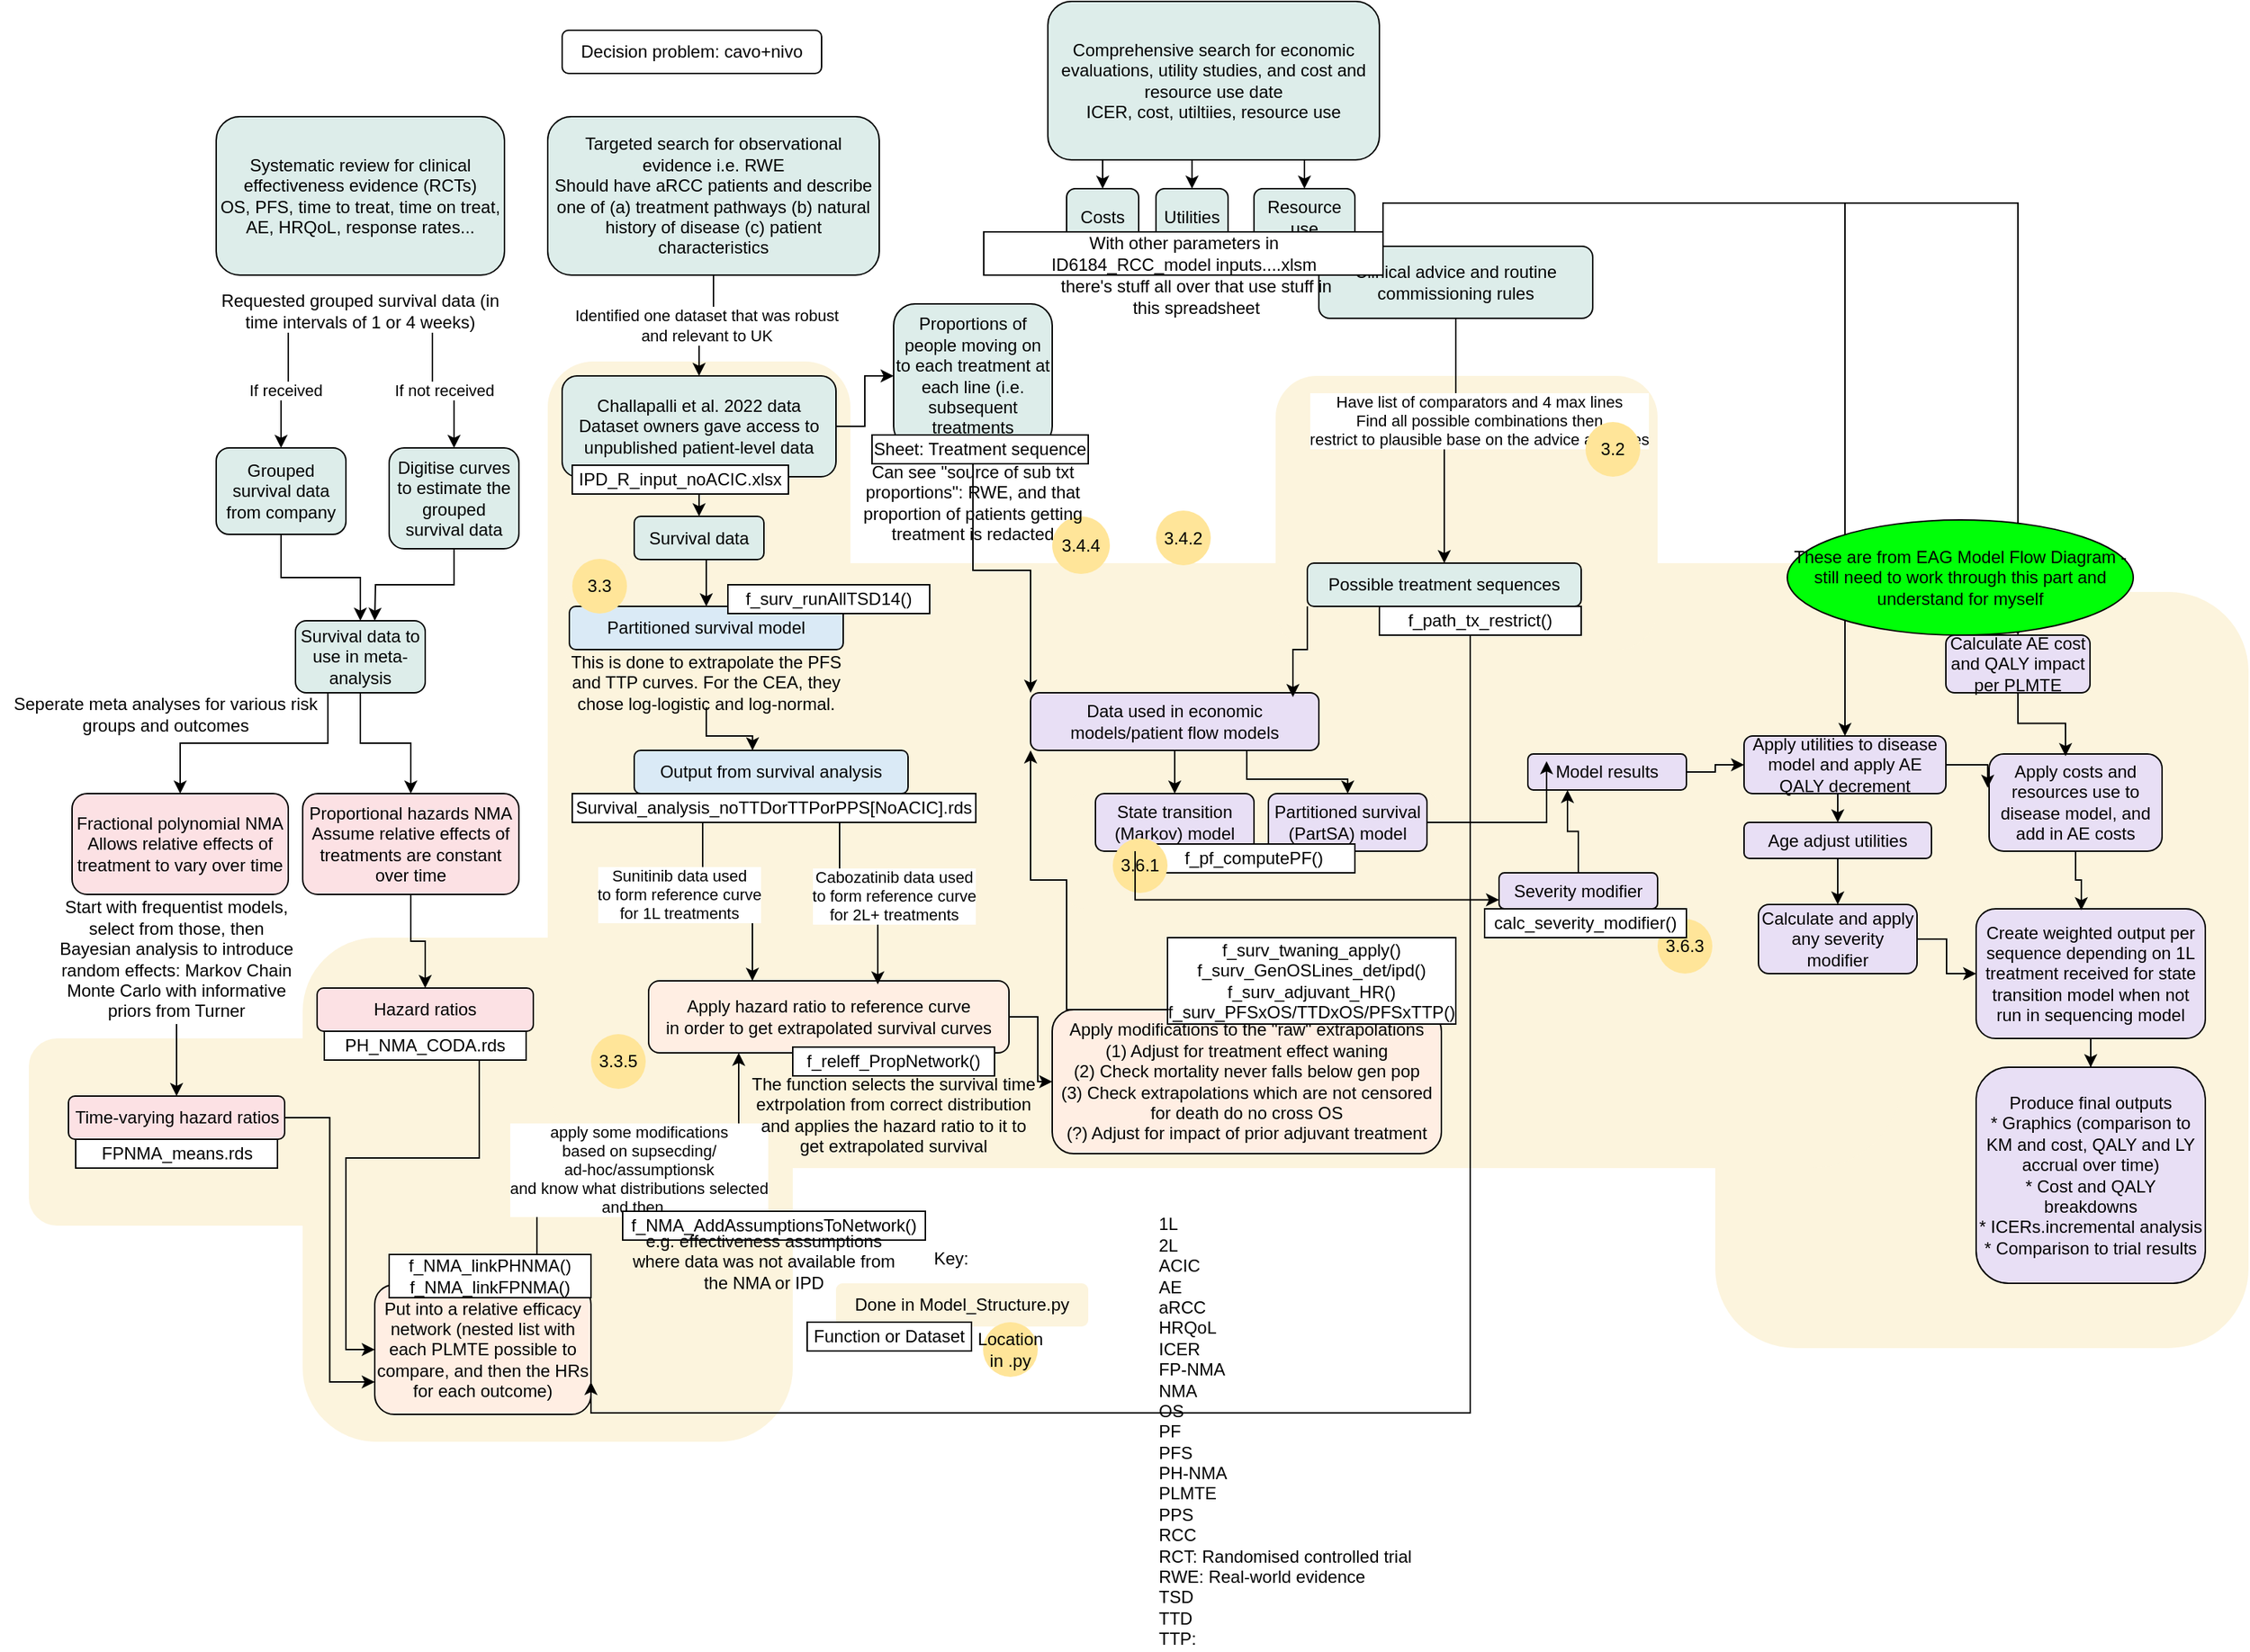 <mxfile version="24.7.7">
  <diagram name="Page-1" id="HzqS-PSNYFXenWGdZxRo">
    <mxGraphModel dx="2374" dy="1180" grid="1" gridSize="10" guides="1" tooltips="1" connect="1" arrows="1" fold="1" page="1" pageScale="1" pageWidth="827" pageHeight="1169" math="0" shadow="0">
      <root>
        <mxCell id="0" />
        <mxCell id="1" parent="0" />
        <mxCell id="bbRy5mI7ZdMnSK4dY455-159" value="" style="rounded=1;whiteSpace=wrap;html=1;fillColor=#FCF4DD;strokeColor=none;" vertex="1" parent="1">
          <mxGeometry x="1060" y="410" width="370" height="525" as="geometry" />
        </mxCell>
        <mxCell id="bbRy5mI7ZdMnSK4dY455-88" value="" style="rounded=1;whiteSpace=wrap;html=1;fillColor=#FCF4DD;strokeColor=none;" vertex="1" parent="1">
          <mxGeometry x="-110" y="720" width="220" height="130" as="geometry" />
        </mxCell>
        <mxCell id="bbRy5mI7ZdMnSK4dY455-87" value="" style="rounded=1;whiteSpace=wrap;html=1;fillColor=#FCF4DD;strokeColor=none;" vertex="1" parent="1">
          <mxGeometry x="80" y="650" width="340" height="350" as="geometry" />
        </mxCell>
        <mxCell id="bbRy5mI7ZdMnSK4dY455-71" value="" style="rounded=1;whiteSpace=wrap;html=1;fillColor=#FCF4DD;strokeColor=none;" vertex="1" parent="1">
          <mxGeometry x="250" y="250" width="210" height="310" as="geometry" />
        </mxCell>
        <mxCell id="bbRy5mI7ZdMnSK4dY455-70" value="" style="rounded=1;whiteSpace=wrap;html=1;fillColor=#FCF4DD;strokeColor=none;" vertex="1" parent="1">
          <mxGeometry x="250" y="390" width="940" height="420" as="geometry" />
        </mxCell>
        <mxCell id="bbRy5mI7ZdMnSK4dY455-69" value="" style="rounded=1;whiteSpace=wrap;html=1;fillColor=#FCF4DD;strokeColor=none;" vertex="1" parent="1">
          <mxGeometry x="755" y="260" width="265" height="190" as="geometry" />
        </mxCell>
        <mxCell id="bbRy5mI7ZdMnSK4dY455-67" value="" style="rounded=1;whiteSpace=wrap;html=1;fillColor=#FCF4DD;strokeColor=none;" vertex="1" parent="1">
          <mxGeometry x="610" y="550" width="260" height="80" as="geometry" />
        </mxCell>
        <mxCell id="bbRy5mI7ZdMnSK4dY455-1" value="Systematic review for clinical effectiveness evidence (RCTs)&lt;div&gt;OS, PFS, time to treat, time on treat, AE, HRQoL, response rates...&lt;/div&gt;" style="rounded=1;whiteSpace=wrap;html=1;fillColor=#DDEDEA;" vertex="1" parent="1">
          <mxGeometry x="20" y="80" width="200" height="110" as="geometry" />
        </mxCell>
        <mxCell id="bbRy5mI7ZdMnSK4dY455-6" value="Identified one dataset that was robust&lt;div&gt;and relevant to UK&lt;/div&gt;" style="edgeStyle=orthogonalEdgeStyle;rounded=0;orthogonalLoop=1;jettySize=auto;html=1;exitX=0.5;exitY=1;exitDx=0;exitDy=0;entryX=0.5;entryY=0;entryDx=0;entryDy=0;" edge="1" parent="1" source="bbRy5mI7ZdMnSK4dY455-2" target="bbRy5mI7ZdMnSK4dY455-5">
          <mxGeometry relative="1" as="geometry" />
        </mxCell>
        <mxCell id="bbRy5mI7ZdMnSK4dY455-2" value="Targeted search for observational evidence i.e. RWE&lt;div&gt;Should have aRCC patients and describe one of (a) treatment pathways (b) natural history of disease (c) patient characteristics&lt;/div&gt;" style="rounded=1;whiteSpace=wrap;html=1;fillColor=#DDEDEA;" vertex="1" parent="1">
          <mxGeometry x="250" y="80" width="230" height="110" as="geometry" />
        </mxCell>
        <mxCell id="bbRy5mI7ZdMnSK4dY455-4" value="&lt;div&gt;1L&lt;/div&gt;&lt;div&gt;2L&lt;/div&gt;&lt;div&gt;ACIC&lt;/div&gt;&lt;div&gt;AE&lt;/div&gt;&lt;div&gt;aRCC&lt;br&gt;&lt;/div&gt;&lt;div&gt;HRQoL&lt;/div&gt;&lt;div&gt;ICER&lt;/div&gt;&lt;div&gt;FP-NMA&lt;/div&gt;&lt;div&gt;NMA&lt;/div&gt;&lt;div&gt;OS&lt;/div&gt;&lt;div&gt;PF&lt;/div&gt;&lt;div&gt;PFS&lt;/div&gt;&lt;div&gt;PH-NMA&lt;/div&gt;&lt;div&gt;PLMTE&lt;/div&gt;&lt;div&gt;PPS&lt;/div&gt;&lt;div&gt;RCC&lt;/div&gt;&lt;div&gt;&lt;span style=&quot;background-color: initial;&quot;&gt;RCT: Randomised controlled trial&lt;/span&gt;&lt;/div&gt;&lt;div&gt;&lt;span style=&quot;background-color: initial;&quot;&gt;RWE: Real-world evidence&lt;/span&gt;&lt;br&gt;&lt;/div&gt;&lt;div&gt;&lt;span style=&quot;background-color: initial;&quot;&gt;TSD&lt;/span&gt;&lt;/div&gt;&lt;div&gt;&lt;span style=&quot;background-color: initial;&quot;&gt;TTD&lt;/span&gt;&lt;/div&gt;&lt;div&gt;&lt;span style=&quot;background-color: initial;&quot;&gt;TTP:&lt;/span&gt;&lt;/div&gt;" style="text;html=1;align=left;verticalAlign=middle;whiteSpace=wrap;rounded=0;" vertex="1" parent="1">
          <mxGeometry x="672" y="840" width="270" height="305" as="geometry" />
        </mxCell>
        <mxCell id="bbRy5mI7ZdMnSK4dY455-51" style="edgeStyle=orthogonalEdgeStyle;rounded=0;orthogonalLoop=1;jettySize=auto;html=1;exitX=1;exitY=0.5;exitDx=0;exitDy=0;" edge="1" parent="1" source="bbRy5mI7ZdMnSK4dY455-5" target="bbRy5mI7ZdMnSK4dY455-50">
          <mxGeometry relative="1" as="geometry" />
        </mxCell>
        <mxCell id="bbRy5mI7ZdMnSK4dY455-74" style="edgeStyle=orthogonalEdgeStyle;rounded=0;orthogonalLoop=1;jettySize=auto;html=1;exitX=0.5;exitY=1;exitDx=0;exitDy=0;entryX=0.5;entryY=0;entryDx=0;entryDy=0;" edge="1" parent="1" source="bbRy5mI7ZdMnSK4dY455-5" target="bbRy5mI7ZdMnSK4dY455-73">
          <mxGeometry relative="1" as="geometry" />
        </mxCell>
        <mxCell id="bbRy5mI7ZdMnSK4dY455-5" value="Challapalli et al. 2022 data&lt;div&gt;Dataset owners gave access to unpublished patient-level data&lt;/div&gt;" style="rounded=1;whiteSpace=wrap;html=1;fillColor=#DDEDEA;" vertex="1" parent="1">
          <mxGeometry x="260" y="260" width="190" height="70" as="geometry" />
        </mxCell>
        <mxCell id="bbRy5mI7ZdMnSK4dY455-13" style="edgeStyle=orthogonalEdgeStyle;rounded=0;orthogonalLoop=1;jettySize=auto;html=1;exitX=0.25;exitY=1;exitDx=0;exitDy=0;entryX=0.5;entryY=0;entryDx=0;entryDy=0;" edge="1" parent="1" source="bbRy5mI7ZdMnSK4dY455-9" target="bbRy5mI7ZdMnSK4dY455-10">
          <mxGeometry relative="1" as="geometry" />
        </mxCell>
        <mxCell id="bbRy5mI7ZdMnSK4dY455-14" style="edgeStyle=orthogonalEdgeStyle;rounded=0;orthogonalLoop=1;jettySize=auto;html=1;exitX=0.5;exitY=1;exitDx=0;exitDy=0;entryX=0.5;entryY=0;entryDx=0;entryDy=0;" edge="1" parent="1" source="bbRy5mI7ZdMnSK4dY455-9" target="bbRy5mI7ZdMnSK4dY455-11">
          <mxGeometry relative="1" as="geometry" />
        </mxCell>
        <mxCell id="bbRy5mI7ZdMnSK4dY455-15" style="edgeStyle=orthogonalEdgeStyle;rounded=0;orthogonalLoop=1;jettySize=auto;html=1;exitX=0.75;exitY=1;exitDx=0;exitDy=0;entryX=0.5;entryY=0;entryDx=0;entryDy=0;" edge="1" parent="1" source="bbRy5mI7ZdMnSK4dY455-9" target="bbRy5mI7ZdMnSK4dY455-12">
          <mxGeometry relative="1" as="geometry" />
        </mxCell>
        <mxCell id="bbRy5mI7ZdMnSK4dY455-9" value="Comprehensive search for economic evaluations, utility studies, and cost and resource use date&lt;div&gt;ICER, cost, utiltiies, resource use&lt;/div&gt;" style="rounded=1;whiteSpace=wrap;html=1;fillColor=#DDEDEA;" vertex="1" parent="1">
          <mxGeometry x="597" width="230" height="110" as="geometry" />
        </mxCell>
        <mxCell id="bbRy5mI7ZdMnSK4dY455-10" value="Costs" style="rounded=1;whiteSpace=wrap;html=1;fillColor=#DDEDEA;" vertex="1" parent="1">
          <mxGeometry x="610" y="130" width="50" height="40" as="geometry" />
        </mxCell>
        <mxCell id="bbRy5mI7ZdMnSK4dY455-11" value="Utilities" style="rounded=1;whiteSpace=wrap;html=1;fillColor=#DDEDEA;" vertex="1" parent="1">
          <mxGeometry x="672" y="130" width="50" height="40" as="geometry" />
        </mxCell>
        <mxCell id="bbRy5mI7ZdMnSK4dY455-12" value="Resource use" style="rounded=1;whiteSpace=wrap;html=1;fillColor=#DDEDEA;" vertex="1" parent="1">
          <mxGeometry x="740" y="130" width="70" height="40" as="geometry" />
        </mxCell>
        <mxCell id="bbRy5mI7ZdMnSK4dY455-27" style="edgeStyle=orthogonalEdgeStyle;rounded=0;orthogonalLoop=1;jettySize=auto;html=1;exitX=0.5;exitY=1;exitDx=0;exitDy=0;" edge="1" parent="1" source="bbRy5mI7ZdMnSK4dY455-20" target="bbRy5mI7ZdMnSK4dY455-26">
          <mxGeometry relative="1" as="geometry" />
        </mxCell>
        <mxCell id="bbRy5mI7ZdMnSK4dY455-20" value="Grouped survival data from company" style="rounded=1;whiteSpace=wrap;html=1;fillColor=#DDEDEA;" vertex="1" parent="1">
          <mxGeometry x="20" y="310" width="90" height="60" as="geometry" />
        </mxCell>
        <mxCell id="bbRy5mI7ZdMnSK4dY455-23" value="If received" style="edgeStyle=orthogonalEdgeStyle;rounded=0;orthogonalLoop=1;jettySize=auto;html=1;exitX=0.25;exitY=1;exitDx=0;exitDy=0;entryX=0.5;entryY=0;entryDx=0;entryDy=0;" edge="1" parent="1" source="bbRy5mI7ZdMnSK4dY455-22" target="bbRy5mI7ZdMnSK4dY455-20">
          <mxGeometry relative="1" as="geometry" />
        </mxCell>
        <mxCell id="bbRy5mI7ZdMnSK4dY455-25" value="If not received" style="edgeStyle=orthogonalEdgeStyle;rounded=0;orthogonalLoop=1;jettySize=auto;html=1;exitX=0.75;exitY=1;exitDx=0;exitDy=0;entryX=0.5;entryY=0;entryDx=0;entryDy=0;" edge="1" parent="1" source="bbRy5mI7ZdMnSK4dY455-22" target="bbRy5mI7ZdMnSK4dY455-24">
          <mxGeometry relative="1" as="geometry" />
        </mxCell>
        <mxCell id="bbRy5mI7ZdMnSK4dY455-22" value="Requested grouped survival data (in time intervals of 1 or 4 weeks)" style="text;html=1;align=center;verticalAlign=middle;whiteSpace=wrap;rounded=0;" vertex="1" parent="1">
          <mxGeometry x="20" y="200" width="200" height="30" as="geometry" />
        </mxCell>
        <mxCell id="bbRy5mI7ZdMnSK4dY455-28" style="edgeStyle=orthogonalEdgeStyle;rounded=0;orthogonalLoop=1;jettySize=auto;html=1;exitX=0.5;exitY=1;exitDx=0;exitDy=0;" edge="1" parent="1" source="bbRy5mI7ZdMnSK4dY455-24">
          <mxGeometry relative="1" as="geometry">
            <mxPoint x="130" y="430" as="targetPoint" />
          </mxGeometry>
        </mxCell>
        <mxCell id="bbRy5mI7ZdMnSK4dY455-24" value="Digitise curves to estimate the grouped survival data" style="rounded=1;whiteSpace=wrap;html=1;fillColor=#DDEDEA;" vertex="1" parent="1">
          <mxGeometry x="140" y="310" width="90" height="70" as="geometry" />
        </mxCell>
        <mxCell id="bbRy5mI7ZdMnSK4dY455-31" style="edgeStyle=orthogonalEdgeStyle;rounded=0;orthogonalLoop=1;jettySize=auto;html=1;exitX=0.25;exitY=1;exitDx=0;exitDy=0;entryX=0.5;entryY=0;entryDx=0;entryDy=0;" edge="1" parent="1" source="bbRy5mI7ZdMnSK4dY455-26" target="bbRy5mI7ZdMnSK4dY455-29">
          <mxGeometry relative="1" as="geometry" />
        </mxCell>
        <mxCell id="bbRy5mI7ZdMnSK4dY455-32" style="edgeStyle=orthogonalEdgeStyle;rounded=0;orthogonalLoop=1;jettySize=auto;html=1;exitX=0.5;exitY=1;exitDx=0;exitDy=0;entryX=0.5;entryY=0;entryDx=0;entryDy=0;" edge="1" parent="1" source="bbRy5mI7ZdMnSK4dY455-26" target="bbRy5mI7ZdMnSK4dY455-30">
          <mxGeometry relative="1" as="geometry" />
        </mxCell>
        <mxCell id="bbRy5mI7ZdMnSK4dY455-26" value="Survival data to use in meta-analysis" style="rounded=1;whiteSpace=wrap;html=1;fillColor=#DDEDEA;" vertex="1" parent="1">
          <mxGeometry x="75" y="430" width="90" height="50" as="geometry" />
        </mxCell>
        <mxCell id="bbRy5mI7ZdMnSK4dY455-29" value="Fractional polynomial NMA&lt;div&gt;Allows relative effects of treatment to vary over time&lt;/div&gt;" style="rounded=1;whiteSpace=wrap;html=1;fillColor=#FCE1E4;" vertex="1" parent="1">
          <mxGeometry x="-80" y="550" width="150" height="70" as="geometry" />
        </mxCell>
        <mxCell id="bbRy5mI7ZdMnSK4dY455-38" style="edgeStyle=orthogonalEdgeStyle;rounded=0;orthogonalLoop=1;jettySize=auto;html=1;exitX=0.5;exitY=1;exitDx=0;exitDy=0;" edge="1" parent="1" source="bbRy5mI7ZdMnSK4dY455-30" target="bbRy5mI7ZdMnSK4dY455-37">
          <mxGeometry relative="1" as="geometry" />
        </mxCell>
        <mxCell id="bbRy5mI7ZdMnSK4dY455-30" value="Proportional hazards NMA&lt;div&gt;Assume relative effects of treatments are constant over time&lt;/div&gt;" style="rounded=1;whiteSpace=wrap;html=1;fillColor=#FCE1E4;" vertex="1" parent="1">
          <mxGeometry x="80" y="550" width="150" height="70" as="geometry" />
        </mxCell>
        <mxCell id="bbRy5mI7ZdMnSK4dY455-33" value="Seperate meta analyses for various risk groups and outcomes" style="text;html=1;align=center;verticalAlign=middle;whiteSpace=wrap;rounded=0;" vertex="1" parent="1">
          <mxGeometry x="-130" y="480" width="230" height="30" as="geometry" />
        </mxCell>
        <mxCell id="bbRy5mI7ZdMnSK4dY455-36" style="edgeStyle=orthogonalEdgeStyle;rounded=0;orthogonalLoop=1;jettySize=auto;html=1;exitX=0.5;exitY=1;exitDx=0;exitDy=0;entryX=0.5;entryY=0;entryDx=0;entryDy=0;" edge="1" parent="1" source="bbRy5mI7ZdMnSK4dY455-34" target="bbRy5mI7ZdMnSK4dY455-35">
          <mxGeometry relative="1" as="geometry" />
        </mxCell>
        <mxCell id="bbRy5mI7ZdMnSK4dY455-34" value="Start with frequentist models, select from those, then Bayesian analysis to introduce random effects: Markov Chain Monte Carlo with informative priors from Turner" style="text;html=1;align=center;verticalAlign=middle;whiteSpace=wrap;rounded=0;" vertex="1" parent="1">
          <mxGeometry x="-90" y="620" width="165" height="90" as="geometry" />
        </mxCell>
        <mxCell id="bbRy5mI7ZdMnSK4dY455-45" style="edgeStyle=orthogonalEdgeStyle;rounded=0;orthogonalLoop=1;jettySize=auto;html=1;exitX=0.75;exitY=1;exitDx=0;exitDy=0;entryX=0;entryY=0.5;entryDx=0;entryDy=0;" edge="1" parent="1" source="bbRy5mI7ZdMnSK4dY455-37" target="bbRy5mI7ZdMnSK4dY455-39">
          <mxGeometry relative="1" as="geometry" />
        </mxCell>
        <mxCell id="bbRy5mI7ZdMnSK4dY455-37" value="Hazard ratios" style="rounded=1;whiteSpace=wrap;html=1;fillColor=#FCE1E4;" vertex="1" parent="1">
          <mxGeometry x="90" y="685" width="150" height="30" as="geometry" />
        </mxCell>
        <mxCell id="bbRy5mI7ZdMnSK4dY455-47" value="apply some modifications&lt;div&gt;based on supsecding/&lt;/div&gt;&lt;div&gt;ad-hoc/assumptionsk&lt;/div&gt;&lt;div&gt;and know what distributions selected&lt;/div&gt;&lt;div&gt;and then...&lt;/div&gt;" style="edgeStyle=orthogonalEdgeStyle;rounded=0;orthogonalLoop=1;jettySize=auto;html=1;exitX=0.75;exitY=0;exitDx=0;exitDy=0;entryX=0.25;entryY=1;entryDx=0;entryDy=0;" edge="1" parent="1" source="bbRy5mI7ZdMnSK4dY455-39" target="bbRy5mI7ZdMnSK4dY455-43">
          <mxGeometry relative="1" as="geometry" />
        </mxCell>
        <mxCell id="bbRy5mI7ZdMnSK4dY455-39" value="Put into a relative efficacy network (nested list with each PLMTE possible to compare, and then the HRs for each outcome)" style="rounded=1;whiteSpace=wrap;html=1;fillColor=#FFEEE3;" vertex="1" parent="1">
          <mxGeometry x="130" y="891" width="150" height="90" as="geometry" />
        </mxCell>
        <mxCell id="bbRy5mI7ZdMnSK4dY455-115" style="edgeStyle=orthogonalEdgeStyle;rounded=0;orthogonalLoop=1;jettySize=auto;html=1;exitX=1;exitY=0.5;exitDx=0;exitDy=0;entryX=0;entryY=0.5;entryDx=0;entryDy=0;" edge="1" parent="1" source="bbRy5mI7ZdMnSK4dY455-43" target="bbRy5mI7ZdMnSK4dY455-114">
          <mxGeometry relative="1" as="geometry" />
        </mxCell>
        <mxCell id="bbRy5mI7ZdMnSK4dY455-43" value="Apply hazard ratio to reference curve&lt;div&gt;in order to get extrapolated survival curves&lt;/div&gt;" style="rounded=1;whiteSpace=wrap;html=1;fillColor=#FFEEE3;" vertex="1" parent="1">
          <mxGeometry x="320" y="680" width="250" height="50" as="geometry" />
        </mxCell>
        <mxCell id="bbRy5mI7ZdMnSK4dY455-46" style="edgeStyle=orthogonalEdgeStyle;rounded=0;orthogonalLoop=1;jettySize=auto;html=1;exitX=1;exitY=0.5;exitDx=0;exitDy=0;entryX=0;entryY=0.75;entryDx=0;entryDy=0;" edge="1" parent="1" source="bbRy5mI7ZdMnSK4dY455-35" target="bbRy5mI7ZdMnSK4dY455-39">
          <mxGeometry relative="1" as="geometry" />
        </mxCell>
        <mxCell id="bbRy5mI7ZdMnSK4dY455-35" value="Time-varying hazard ratios" style="rounded=1;whiteSpace=wrap;html=1;fillColor=#FCE1E4;" vertex="1" parent="1">
          <mxGeometry x="-82.5" y="760" width="150" height="30" as="geometry" />
        </mxCell>
        <mxCell id="bbRy5mI7ZdMnSK4dY455-57" style="edgeStyle=orthogonalEdgeStyle;rounded=0;orthogonalLoop=1;jettySize=auto;html=1;exitX=0.5;exitY=1;exitDx=0;exitDy=0;entryX=0;entryY=0;entryDx=0;entryDy=0;" edge="1" parent="1" source="bbRy5mI7ZdMnSK4dY455-50" target="bbRy5mI7ZdMnSK4dY455-55">
          <mxGeometry relative="1" as="geometry" />
        </mxCell>
        <mxCell id="bbRy5mI7ZdMnSK4dY455-50" value="Proportions of people moving on to each treatment at each line (i.e. subsequent treatments" style="rounded=1;whiteSpace=wrap;html=1;fillColor=#DDEDEA;" vertex="1" parent="1">
          <mxGeometry x="490" y="210" width="110" height="100" as="geometry" />
        </mxCell>
        <mxCell id="bbRy5mI7ZdMnSK4dY455-54" style="edgeStyle=orthogonalEdgeStyle;rounded=0;orthogonalLoop=1;jettySize=auto;html=1;exitX=0.5;exitY=1;exitDx=0;exitDy=0;entryX=0.5;entryY=0;entryDx=0;entryDy=0;" edge="1" parent="1" source="bbRy5mI7ZdMnSK4dY455-52" target="bbRy5mI7ZdMnSK4dY455-53">
          <mxGeometry relative="1" as="geometry" />
        </mxCell>
        <mxCell id="bbRy5mI7ZdMnSK4dY455-101" value="Have list of comparators and 4 max lines&lt;div&gt;Find all possible combinations then&lt;/div&gt;&lt;div&gt;restrict to plausible base on the advice and rules&lt;/div&gt;" style="edgeLabel;html=1;align=center;verticalAlign=middle;resizable=0;points=[];" vertex="1" connectable="0" parent="bbRy5mI7ZdMnSK4dY455-54">
          <mxGeometry x="-0.287" y="1" relative="1" as="geometry">
            <mxPoint x="15" y="7" as="offset" />
          </mxGeometry>
        </mxCell>
        <mxCell id="bbRy5mI7ZdMnSK4dY455-52" value="Clinical advice and routine commissioning rules" style="rounded=1;whiteSpace=wrap;html=1;fillColor=#DDEDEA;" vertex="1" parent="1">
          <mxGeometry x="785" y="170" width="190" height="50" as="geometry" />
        </mxCell>
        <mxCell id="bbRy5mI7ZdMnSK4dY455-108" style="edgeStyle=orthogonalEdgeStyle;rounded=0;orthogonalLoop=1;jettySize=auto;html=1;exitX=0.25;exitY=1;exitDx=0;exitDy=0;entryX=1;entryY=0.75;entryDx=0;entryDy=0;" edge="1" parent="1" source="bbRy5mI7ZdMnSK4dY455-53" target="bbRy5mI7ZdMnSK4dY455-39">
          <mxGeometry relative="1" as="geometry">
            <Array as="points">
              <mxPoint x="890" y="420" />
              <mxPoint x="890" y="980" />
              <mxPoint x="280" y="980" />
            </Array>
          </mxGeometry>
        </mxCell>
        <mxCell id="bbRy5mI7ZdMnSK4dY455-53" value="Possible treatment sequences" style="rounded=1;whiteSpace=wrap;html=1;fillColor=#DDEDEA;" vertex="1" parent="1">
          <mxGeometry x="777" y="390" width="190" height="30" as="geometry" />
        </mxCell>
        <mxCell id="bbRy5mI7ZdMnSK4dY455-64" style="edgeStyle=orthogonalEdgeStyle;rounded=0;orthogonalLoop=1;jettySize=auto;html=1;exitX=0.5;exitY=1;exitDx=0;exitDy=0;entryX=0.5;entryY=0;entryDx=0;entryDy=0;" edge="1" parent="1" source="bbRy5mI7ZdMnSK4dY455-55" target="bbRy5mI7ZdMnSK4dY455-63">
          <mxGeometry relative="1" as="geometry" />
        </mxCell>
        <mxCell id="bbRy5mI7ZdMnSK4dY455-66" style="edgeStyle=orthogonalEdgeStyle;rounded=0;orthogonalLoop=1;jettySize=auto;html=1;exitX=0.75;exitY=1;exitDx=0;exitDy=0;entryX=0.5;entryY=0;entryDx=0;entryDy=0;" edge="1" parent="1" source="bbRy5mI7ZdMnSK4dY455-55" target="bbRy5mI7ZdMnSK4dY455-65">
          <mxGeometry relative="1" as="geometry" />
        </mxCell>
        <mxCell id="bbRy5mI7ZdMnSK4dY455-55" value="Data used in economic models/patient flow models" style="rounded=1;whiteSpace=wrap;html=1;fillColor=#E8DFF5;" vertex="1" parent="1">
          <mxGeometry x="585" y="480" width="200" height="40" as="geometry" />
        </mxCell>
        <mxCell id="bbRy5mI7ZdMnSK4dY455-63" value="State transition (Markov) model" style="rounded=1;whiteSpace=wrap;html=1;fillColor=#E8DFF5;" vertex="1" parent="1">
          <mxGeometry x="630" y="550" width="110" height="40" as="geometry" />
        </mxCell>
        <mxCell id="bbRy5mI7ZdMnSK4dY455-65" value="Partitioned survival (PartSA) model" style="rounded=1;whiteSpace=wrap;html=1;fillColor=#E8DFF5;" vertex="1" parent="1">
          <mxGeometry x="750" y="550" width="110" height="40" as="geometry" />
        </mxCell>
        <mxCell id="bbRy5mI7ZdMnSK4dY455-68" value="Done in Model_Structure.py" style="rounded=1;whiteSpace=wrap;html=1;fillColor=#FCF4DD;strokeColor=none;" vertex="1" parent="1">
          <mxGeometry x="450" y="890" width="175" height="30" as="geometry" />
        </mxCell>
        <mxCell id="bbRy5mI7ZdMnSK4dY455-77" style="edgeStyle=orthogonalEdgeStyle;rounded=0;orthogonalLoop=1;jettySize=auto;html=1;exitX=0.5;exitY=1;exitDx=0;exitDy=0;entryX=0.5;entryY=0;entryDx=0;entryDy=0;" edge="1" parent="1" source="bbRy5mI7ZdMnSK4dY455-73" target="bbRy5mI7ZdMnSK4dY455-76">
          <mxGeometry relative="1" as="geometry" />
        </mxCell>
        <mxCell id="bbRy5mI7ZdMnSK4dY455-73" value="Survival data" style="rounded=1;whiteSpace=wrap;html=1;fillColor=#DDEDEA;" vertex="1" parent="1">
          <mxGeometry x="310" y="357.5" width="90" height="30" as="geometry" />
        </mxCell>
        <mxCell id="bbRy5mI7ZdMnSK4dY455-75" value="This is done to extrapolate the PFS and TTP curves. For the CEA, they chose log-logistic and log-normal." style="text;html=1;align=center;verticalAlign=middle;whiteSpace=wrap;rounded=0;" vertex="1" parent="1">
          <mxGeometry x="260" y="455" width="200" height="35" as="geometry" />
        </mxCell>
        <mxCell id="bbRy5mI7ZdMnSK4dY455-76" value="Partitioned survival model" style="rounded=1;whiteSpace=wrap;html=1;fillColor=#DAEAF6;" vertex="1" parent="1">
          <mxGeometry x="265" y="420" width="190" height="30" as="geometry" />
        </mxCell>
        <mxCell id="bbRy5mI7ZdMnSK4dY455-78" value="f_releff_PropNetwork()" style="rounded=0;whiteSpace=wrap;html=1;" vertex="1" parent="1">
          <mxGeometry x="420" y="726" width="140" height="20" as="geometry" />
        </mxCell>
        <mxCell id="bbRy5mI7ZdMnSK4dY455-80" value="f_pf_computePF()" style="rounded=0;whiteSpace=wrap;html=1;" vertex="1" parent="1">
          <mxGeometry x="670" y="585" width="140" height="20" as="geometry" />
        </mxCell>
        <mxCell id="bbRy5mI7ZdMnSK4dY455-82" value="f_path_tx_restrict()" style="rounded=0;whiteSpace=wrap;html=1;" vertex="1" parent="1">
          <mxGeometry x="827" y="420" width="140" height="20" as="geometry" />
        </mxCell>
        <mxCell id="bbRy5mI7ZdMnSK4dY455-83" value="f_surv_runAllTSD14()" style="rounded=0;whiteSpace=wrap;html=1;" vertex="1" parent="1">
          <mxGeometry x="375" y="405" width="140" height="20" as="geometry" />
        </mxCell>
        <mxCell id="bbRy5mI7ZdMnSK4dY455-84" value="IPD_R_input_noACIC.xlsx" style="rounded=0;whiteSpace=wrap;html=1;" vertex="1" parent="1">
          <mxGeometry x="267" y="322" width="150" height="20" as="geometry" />
        </mxCell>
        <mxCell id="bbRy5mI7ZdMnSK4dY455-85" value="PH_NMA_CODA.rds" style="rounded=0;whiteSpace=wrap;html=1;" vertex="1" parent="1">
          <mxGeometry x="95" y="715" width="140" height="20" as="geometry" />
        </mxCell>
        <mxCell id="bbRy5mI7ZdMnSK4dY455-86" value="FPNMA_means.rds" style="rounded=0;whiteSpace=wrap;html=1;" vertex="1" parent="1">
          <mxGeometry x="-77.5" y="790" width="140" height="20" as="geometry" />
        </mxCell>
        <mxCell id="bbRy5mI7ZdMnSK4dY455-90" value="" style="edgeStyle=orthogonalEdgeStyle;rounded=0;orthogonalLoop=1;jettySize=auto;html=1;exitX=0.5;exitY=1;exitDx=0;exitDy=0;entryX=0.436;entryY=0.05;entryDx=0;entryDy=0;entryPerimeter=0;" edge="1" parent="1" source="bbRy5mI7ZdMnSK4dY455-11" target="bbRy5mI7ZdMnSK4dY455-89">
          <mxGeometry relative="1" as="geometry">
            <mxPoint x="685" y="250" as="sourcePoint" />
            <mxPoint x="697" y="492" as="targetPoint" />
          </mxGeometry>
        </mxCell>
        <mxCell id="bbRy5mI7ZdMnSK4dY455-140" style="edgeStyle=orthogonalEdgeStyle;rounded=0;orthogonalLoop=1;jettySize=auto;html=1;exitX=1;exitY=0;exitDx=0;exitDy=0;" edge="1" parent="1" source="bbRy5mI7ZdMnSK4dY455-89" target="bbRy5mI7ZdMnSK4dY455-141">
          <mxGeometry relative="1" as="geometry">
            <mxPoint x="1120" y="340" as="targetPoint" />
          </mxGeometry>
        </mxCell>
        <mxCell id="bbRy5mI7ZdMnSK4dY455-142" style="edgeStyle=orthogonalEdgeStyle;rounded=0;orthogonalLoop=1;jettySize=auto;html=1;exitX=1;exitY=0;exitDx=0;exitDy=0;entryX=0.5;entryY=0;entryDx=0;entryDy=0;" edge="1" parent="1" source="bbRy5mI7ZdMnSK4dY455-89" target="bbRy5mI7ZdMnSK4dY455-143">
          <mxGeometry relative="1" as="geometry">
            <mxPoint x="1130" y="350" as="targetPoint" />
          </mxGeometry>
        </mxCell>
        <mxCell id="bbRy5mI7ZdMnSK4dY455-89" value="With other parameters in&lt;div&gt;ID6184_RCC_model inputs....xlsm&lt;/div&gt;" style="rounded=0;whiteSpace=wrap;html=1;" vertex="1" parent="1">
          <mxGeometry x="552.5" y="160" width="277" height="30" as="geometry" />
        </mxCell>
        <mxCell id="bbRy5mI7ZdMnSK4dY455-94" value="Output from survival analysis" style="rounded=1;whiteSpace=wrap;html=1;fillColor=#DAEAF6;" vertex="1" parent="1">
          <mxGeometry x="310" y="520" width="190" height="30" as="geometry" />
        </mxCell>
        <mxCell id="bbRy5mI7ZdMnSK4dY455-96" style="edgeStyle=orthogonalEdgeStyle;rounded=0;orthogonalLoop=1;jettySize=auto;html=1;exitX=0.5;exitY=1;exitDx=0;exitDy=0;entryX=0.432;entryY=0;entryDx=0;entryDy=0;entryPerimeter=0;" edge="1" parent="1" source="bbRy5mI7ZdMnSK4dY455-75" target="bbRy5mI7ZdMnSK4dY455-94">
          <mxGeometry relative="1" as="geometry" />
        </mxCell>
        <mxCell id="bbRy5mI7ZdMnSK4dY455-97" value="Sunitinib data used&lt;div&gt;to form reference curve&lt;/div&gt;&lt;div&gt;for 1L treatments&lt;/div&gt;" style="edgeStyle=orthogonalEdgeStyle;rounded=0;orthogonalLoop=1;jettySize=auto;html=1;exitX=0.25;exitY=1;exitDx=0;exitDy=0;entryX=0.288;entryY=0;entryDx=0;entryDy=0;entryPerimeter=0;fillColor=none;" edge="1" parent="1" source="bbRy5mI7ZdMnSK4dY455-94" target="bbRy5mI7ZdMnSK4dY455-43">
          <mxGeometry x="-0.21" y="-18" relative="1" as="geometry">
            <mxPoint x="-17" y="-13" as="offset" />
          </mxGeometry>
        </mxCell>
        <mxCell id="bbRy5mI7ZdMnSK4dY455-98" value="Cabozatinib data used&lt;div&gt;to form reference curve&lt;/div&gt;&lt;div&gt;for 2L+ treatments&lt;/div&gt;" style="edgeStyle=orthogonalEdgeStyle;rounded=0;orthogonalLoop=1;jettySize=auto;html=1;exitX=0.75;exitY=1;exitDx=0;exitDy=0;entryX=0.636;entryY=0.05;entryDx=0;entryDy=0;entryPerimeter=0;" edge="1" parent="1" source="bbRy5mI7ZdMnSK4dY455-94" target="bbRy5mI7ZdMnSK4dY455-43">
          <mxGeometry x="0.218" y="11" relative="1" as="geometry">
            <mxPoint as="offset" />
          </mxGeometry>
        </mxCell>
        <mxCell id="bbRy5mI7ZdMnSK4dY455-99" value="Survival_analysis_noTTDorTTPorPPS[NoACIC].rds" style="rounded=0;whiteSpace=wrap;html=1;" vertex="1" parent="1">
          <mxGeometry x="267" y="550" width="280" height="20" as="geometry" />
        </mxCell>
        <mxCell id="bbRy5mI7ZdMnSK4dY455-100" value="Decision problem: cavo+nivo" style="rounded=1;whiteSpace=wrap;html=1;" vertex="1" parent="1">
          <mxGeometry x="260" y="20" width="180" height="30" as="geometry" />
        </mxCell>
        <mxCell id="bbRy5mI7ZdMnSK4dY455-102" value="3.2" style="ellipse;whiteSpace=wrap;html=1;aspect=fixed;fillColor=#FFE599;strokeColor=none;" vertex="1" parent="1">
          <mxGeometry x="970" y="292" width="38" height="38" as="geometry" />
        </mxCell>
        <mxCell id="bbRy5mI7ZdMnSK4dY455-103" value="3.3" style="ellipse;whiteSpace=wrap;html=1;aspect=fixed;fillColor=#FFE599;strokeColor=none;" vertex="1" parent="1">
          <mxGeometry x="267" y="387" width="38" height="38" as="geometry" />
        </mxCell>
        <mxCell id="bbRy5mI7ZdMnSK4dY455-104" value="Location in .py" style="ellipse;whiteSpace=wrap;html=1;aspect=fixed;fillColor=#FFE599;strokeColor=none;" vertex="1" parent="1">
          <mxGeometry x="552" y="917" width="38" height="38" as="geometry" />
        </mxCell>
        <mxCell id="bbRy5mI7ZdMnSK4dY455-105" value="3.3.5" style="ellipse;whiteSpace=wrap;html=1;aspect=fixed;fillColor=#FFE599;strokeColor=none;" vertex="1" parent="1">
          <mxGeometry x="280" y="717" width="38" height="38" as="geometry" />
        </mxCell>
        <mxCell id="bbRy5mI7ZdMnSK4dY455-107" style="edgeStyle=orthogonalEdgeStyle;rounded=0;orthogonalLoop=1;jettySize=auto;html=1;exitX=0;exitY=1;exitDx=0;exitDy=0;entryX=0.91;entryY=0.075;entryDx=0;entryDy=0;entryPerimeter=0;" edge="1" parent="1" source="bbRy5mI7ZdMnSK4dY455-53" target="bbRy5mI7ZdMnSK4dY455-55">
          <mxGeometry relative="1" as="geometry" />
        </mxCell>
        <mxCell id="bbRy5mI7ZdMnSK4dY455-109" value="f_NMA_linkPHNMA()&lt;div&gt;f_NMA_linkFPNMA()&lt;br&gt;&lt;/div&gt;" style="rounded=0;whiteSpace=wrap;html=1;" vertex="1" parent="1">
          <mxGeometry x="140" y="870" width="140" height="30" as="geometry" />
        </mxCell>
        <mxCell id="bbRy5mI7ZdMnSK4dY455-110" value="&lt;div&gt;f_NMA_AddAssumptionsToNetwork()&lt;br&gt;&lt;/div&gt;" style="rounded=0;whiteSpace=wrap;html=1;" vertex="1" parent="1">
          <mxGeometry x="302" y="840" width="210" height="20" as="geometry" />
        </mxCell>
        <mxCell id="bbRy5mI7ZdMnSK4dY455-111" value="Function or Dataset" style="rounded=0;whiteSpace=wrap;html=1;" vertex="1" parent="1">
          <mxGeometry x="430" y="917" width="114" height="20" as="geometry" />
        </mxCell>
        <mxCell id="bbRy5mI7ZdMnSK4dY455-112" value="Key:" style="text;html=1;align=center;verticalAlign=middle;whiteSpace=wrap;rounded=0;" vertex="1" parent="1">
          <mxGeometry x="500" y="858" width="60" height="30" as="geometry" />
        </mxCell>
        <mxCell id="bbRy5mI7ZdMnSK4dY455-116" style="edgeStyle=orthogonalEdgeStyle;rounded=0;orthogonalLoop=1;jettySize=auto;html=1;exitX=0.25;exitY=0;exitDx=0;exitDy=0;entryX=0;entryY=1;entryDx=0;entryDy=0;" edge="1" parent="1" source="bbRy5mI7ZdMnSK4dY455-114" target="bbRy5mI7ZdMnSK4dY455-55">
          <mxGeometry relative="1" as="geometry">
            <Array as="points">
              <mxPoint x="610" y="700" />
              <mxPoint x="610" y="610" />
              <mxPoint x="585" y="610" />
            </Array>
          </mxGeometry>
        </mxCell>
        <mxCell id="bbRy5mI7ZdMnSK4dY455-114" value="Apply modifications to the &quot;raw&quot; extrapolations&lt;div&gt;(1) Adjust for treatment effect waning&lt;/div&gt;&lt;div&gt;(2) Check mortality never falls below gen pop&lt;/div&gt;&lt;div&gt;(3) Check extrapolations which are not censored for death do no cross OS&lt;/div&gt;&lt;div&gt;(?) Adjust for impact of prior adjuvant treatment&lt;/div&gt;" style="rounded=1;whiteSpace=wrap;html=1;fillColor=#FFEEE3;" vertex="1" parent="1">
          <mxGeometry x="600" y="700" width="270" height="100" as="geometry" />
        </mxCell>
        <mxCell id="bbRy5mI7ZdMnSK4dY455-117" value="&lt;div&gt;f_surv_twaning_apply()&lt;br&gt;&lt;/div&gt;&lt;div&gt;f_surv_GenOSLines_det/ipd()&lt;br&gt;&lt;/div&gt;&lt;div&gt;f_surv_adjuvant_HR()&lt;br&gt;&lt;/div&gt;&lt;div&gt;f_surv_PFSxOS/TTDxOS/PFSxTTP()&lt;br&gt;&lt;/div&gt;" style="rounded=0;whiteSpace=wrap;html=1;" vertex="1" parent="1">
          <mxGeometry x="680" y="650" width="200" height="60" as="geometry" />
        </mxCell>
        <mxCell id="bbRy5mI7ZdMnSK4dY455-118" value="3.4.2" style="ellipse;whiteSpace=wrap;html=1;aspect=fixed;fillColor=#FFE599;strokeColor=none;" vertex="1" parent="1">
          <mxGeometry x="672" y="353.5" width="38" height="38" as="geometry" />
        </mxCell>
        <mxCell id="bbRy5mI7ZdMnSK4dY455-119" value="3.4.4" style="ellipse;whiteSpace=wrap;html=1;aspect=fixed;fillColor=#FFE599;strokeColor=none;" vertex="1" parent="1">
          <mxGeometry x="600" y="357.5" width="40" height="40" as="geometry" />
        </mxCell>
        <mxCell id="bbRy5mI7ZdMnSK4dY455-146" style="edgeStyle=orthogonalEdgeStyle;rounded=0;orthogonalLoop=1;jettySize=auto;html=1;exitX=1;exitY=0.5;exitDx=0;exitDy=0;entryX=0;entryY=0.5;entryDx=0;entryDy=0;" edge="1" parent="1" source="bbRy5mI7ZdMnSK4dY455-121" target="bbRy5mI7ZdMnSK4dY455-143">
          <mxGeometry relative="1" as="geometry" />
        </mxCell>
        <mxCell id="bbRy5mI7ZdMnSK4dY455-121" value="Model results" style="rounded=1;whiteSpace=wrap;html=1;fillColor=#E8DFF5;" vertex="1" parent="1">
          <mxGeometry x="930" y="522.5" width="110" height="25" as="geometry" />
        </mxCell>
        <mxCell id="bbRy5mI7ZdMnSK4dY455-123" style="edgeStyle=orthogonalEdgeStyle;rounded=0;orthogonalLoop=1;jettySize=auto;html=1;exitX=1;exitY=0.5;exitDx=0;exitDy=0;entryX=0.118;entryY=0.2;entryDx=0;entryDy=0;entryPerimeter=0;" edge="1" parent="1" source="bbRy5mI7ZdMnSK4dY455-65" target="bbRy5mI7ZdMnSK4dY455-121">
          <mxGeometry relative="1" as="geometry" />
        </mxCell>
        <mxCell id="bbRy5mI7ZdMnSK4dY455-127" value="3.6.3" style="ellipse;whiteSpace=wrap;html=1;aspect=fixed;fillColor=#FFE599;strokeColor=none;" vertex="1" parent="1">
          <mxGeometry x="1020" y="637" width="38" height="38" as="geometry" />
        </mxCell>
        <mxCell id="bbRy5mI7ZdMnSK4dY455-128" value="3.6.1" style="ellipse;whiteSpace=wrap;html=1;aspect=fixed;fillColor=#FFE599;strokeColor=none;" vertex="1" parent="1">
          <mxGeometry x="642" y="581" width="38" height="38" as="geometry" />
        </mxCell>
        <mxCell id="bbRy5mI7ZdMnSK4dY455-129" value="" style="edgeStyle=orthogonalEdgeStyle;rounded=0;orthogonalLoop=1;jettySize=auto;html=1;exitX=0.25;exitY=1;exitDx=0;exitDy=0;entryX=0;entryY=0.75;entryDx=0;entryDy=0;" edge="1" parent="1" source="bbRy5mI7ZdMnSK4dY455-63" target="bbRy5mI7ZdMnSK4dY455-124">
          <mxGeometry relative="1" as="geometry">
            <mxPoint x="658" y="590" as="sourcePoint" />
            <mxPoint x="898" y="624" as="targetPoint" />
          </mxGeometry>
        </mxCell>
        <mxCell id="bbRy5mI7ZdMnSK4dY455-130" style="edgeStyle=orthogonalEdgeStyle;rounded=0;orthogonalLoop=1;jettySize=auto;html=1;exitX=0.5;exitY=0;exitDx=0;exitDy=0;entryX=0.25;entryY=1;entryDx=0;entryDy=0;" edge="1" parent="1" source="bbRy5mI7ZdMnSK4dY455-124" target="bbRy5mI7ZdMnSK4dY455-121">
          <mxGeometry relative="1" as="geometry" />
        </mxCell>
        <mxCell id="bbRy5mI7ZdMnSK4dY455-124" value="Severity modifier" style="rounded=1;whiteSpace=wrap;html=1;fillColor=#E8DFF5;" vertex="1" parent="1">
          <mxGeometry x="910" y="605" width="110" height="25" as="geometry" />
        </mxCell>
        <mxCell id="bbRy5mI7ZdMnSK4dY455-131" value="calc_severity_modifier()" style="rounded=0;whiteSpace=wrap;html=1;" vertex="1" parent="1">
          <mxGeometry x="900" y="630" width="140" height="20" as="geometry" />
        </mxCell>
        <mxCell id="bbRy5mI7ZdMnSK4dY455-132" value="The function selects the survival time extrpolation from correct distribution and applies the hazard ratio to it to get extrapolated survival" style="text;html=1;align=center;verticalAlign=middle;whiteSpace=wrap;rounded=0;" vertex="1" parent="1">
          <mxGeometry x="390" y="755" width="200" height="35" as="geometry" />
        </mxCell>
        <mxCell id="bbRy5mI7ZdMnSK4dY455-135" value="Sheet: Treatment sequence" style="rounded=0;whiteSpace=wrap;html=1;" vertex="1" parent="1">
          <mxGeometry x="475" y="301" width="150" height="20" as="geometry" />
        </mxCell>
        <mxCell id="bbRy5mI7ZdMnSK4dY455-137" value="Can see &quot;source of sub txt proportions&quot;: RWE, and that proportion of patients getting treatment is redacted" style="text;html=1;align=center;verticalAlign=middle;whiteSpace=wrap;rounded=0;" vertex="1" parent="1">
          <mxGeometry x="445" y="330" width="200" height="35" as="geometry" />
        </mxCell>
        <mxCell id="bbRy5mI7ZdMnSK4dY455-138" value="e.g. effectiveness assumptions where data was not available from the NMA or IPD" style="text;html=1;align=center;verticalAlign=middle;whiteSpace=wrap;rounded=0;" vertex="1" parent="1">
          <mxGeometry x="300" y="860" width="200" height="30" as="geometry" />
        </mxCell>
        <mxCell id="bbRy5mI7ZdMnSK4dY455-139" value="there&#39;s stuff all over that use stuff in this spreadsheet" style="text;html=1;align=center;verticalAlign=middle;whiteSpace=wrap;rounded=0;" vertex="1" parent="1">
          <mxGeometry x="600" y="190" width="200" height="30" as="geometry" />
        </mxCell>
        <mxCell id="bbRy5mI7ZdMnSK4dY455-141" value="Calculate AE cost and QALY impact per PLMTE" style="rounded=1;whiteSpace=wrap;html=1;fillColor=#E8DFF5;" vertex="1" parent="1">
          <mxGeometry x="1220" y="440" width="100" height="40" as="geometry" />
        </mxCell>
        <mxCell id="bbRy5mI7ZdMnSK4dY455-147" style="edgeStyle=orthogonalEdgeStyle;rounded=0;orthogonalLoop=1;jettySize=auto;html=1;exitX=0.5;exitY=1;exitDx=0;exitDy=0;entryX=0.5;entryY=0;entryDx=0;entryDy=0;" edge="1" parent="1" source="bbRy5mI7ZdMnSK4dY455-143" target="bbRy5mI7ZdMnSK4dY455-145">
          <mxGeometry relative="1" as="geometry" />
        </mxCell>
        <mxCell id="bbRy5mI7ZdMnSK4dY455-143" value="Apply utilities to disease model and apply AE QALY decrement" style="rounded=1;whiteSpace=wrap;html=1;fillColor=#E8DFF5;" vertex="1" parent="1">
          <mxGeometry x="1080" y="510" width="140" height="40" as="geometry" />
        </mxCell>
        <mxCell id="bbRy5mI7ZdMnSK4dY455-144" value="These are from EAG Model Flow Diagram - still need to work through this part and understand for myself" style="ellipse;whiteSpace=wrap;html=1;fillColor=#00FF08;" vertex="1" parent="1">
          <mxGeometry x="1110" y="360" width="240" height="80" as="geometry" />
        </mxCell>
        <mxCell id="bbRy5mI7ZdMnSK4dY455-149" style="edgeStyle=orthogonalEdgeStyle;rounded=0;orthogonalLoop=1;jettySize=auto;html=1;exitX=0.5;exitY=1;exitDx=0;exitDy=0;entryX=0.5;entryY=0;entryDx=0;entryDy=0;" edge="1" parent="1" source="bbRy5mI7ZdMnSK4dY455-145" target="bbRy5mI7ZdMnSK4dY455-148">
          <mxGeometry relative="1" as="geometry" />
        </mxCell>
        <mxCell id="bbRy5mI7ZdMnSK4dY455-145" value="Age adjust utilities" style="rounded=1;whiteSpace=wrap;html=1;fillColor=#E8DFF5;" vertex="1" parent="1">
          <mxGeometry x="1080" y="570" width="130" height="25" as="geometry" />
        </mxCell>
        <mxCell id="bbRy5mI7ZdMnSK4dY455-154" style="edgeStyle=orthogonalEdgeStyle;rounded=0;orthogonalLoop=1;jettySize=auto;html=1;exitX=1;exitY=0.5;exitDx=0;exitDy=0;" edge="1" parent="1" source="bbRy5mI7ZdMnSK4dY455-148" target="bbRy5mI7ZdMnSK4dY455-153">
          <mxGeometry relative="1" as="geometry" />
        </mxCell>
        <mxCell id="bbRy5mI7ZdMnSK4dY455-148" value="Calculate and apply any severity modifier" style="rounded=1;whiteSpace=wrap;html=1;fillColor=#E8DFF5;" vertex="1" parent="1">
          <mxGeometry x="1090" y="627" width="110" height="48" as="geometry" />
        </mxCell>
        <mxCell id="bbRy5mI7ZdMnSK4dY455-150" value="Apply costs and resources use to disease model, and add in AE costs" style="rounded=1;whiteSpace=wrap;html=1;fillColor=#E8DFF5;" vertex="1" parent="1">
          <mxGeometry x="1250" y="522.5" width="120" height="67.5" as="geometry" />
        </mxCell>
        <mxCell id="bbRy5mI7ZdMnSK4dY455-151" style="edgeStyle=orthogonalEdgeStyle;rounded=0;orthogonalLoop=1;jettySize=auto;html=1;exitX=1;exitY=0.5;exitDx=0;exitDy=0;entryX=-0.008;entryY=0.348;entryDx=0;entryDy=0;entryPerimeter=0;" edge="1" parent="1" source="bbRy5mI7ZdMnSK4dY455-143" target="bbRy5mI7ZdMnSK4dY455-150">
          <mxGeometry relative="1" as="geometry" />
        </mxCell>
        <mxCell id="bbRy5mI7ZdMnSK4dY455-152" style="edgeStyle=orthogonalEdgeStyle;rounded=0;orthogonalLoop=1;jettySize=auto;html=1;exitX=0.5;exitY=1;exitDx=0;exitDy=0;entryX=0.442;entryY=0.022;entryDx=0;entryDy=0;entryPerimeter=0;" edge="1" parent="1" source="bbRy5mI7ZdMnSK4dY455-141" target="bbRy5mI7ZdMnSK4dY455-150">
          <mxGeometry relative="1" as="geometry" />
        </mxCell>
        <mxCell id="bbRy5mI7ZdMnSK4dY455-157" style="edgeStyle=orthogonalEdgeStyle;rounded=0;orthogonalLoop=1;jettySize=auto;html=1;exitX=0.5;exitY=1;exitDx=0;exitDy=0;" edge="1" parent="1" source="bbRy5mI7ZdMnSK4dY455-153" target="bbRy5mI7ZdMnSK4dY455-156">
          <mxGeometry relative="1" as="geometry" />
        </mxCell>
        <mxCell id="bbRy5mI7ZdMnSK4dY455-153" value="Create weighted output per sequence depending on 1L treatment received for state transition model when not run in sequencing model" style="rounded=1;whiteSpace=wrap;html=1;fillColor=#E8DFF5;" vertex="1" parent="1">
          <mxGeometry x="1241" y="630" width="159" height="90" as="geometry" />
        </mxCell>
        <mxCell id="bbRy5mI7ZdMnSK4dY455-155" style="edgeStyle=orthogonalEdgeStyle;rounded=0;orthogonalLoop=1;jettySize=auto;html=1;exitX=0.5;exitY=1;exitDx=0;exitDy=0;entryX=0.459;entryY=0.011;entryDx=0;entryDy=0;entryPerimeter=0;" edge="1" parent="1" source="bbRy5mI7ZdMnSK4dY455-150" target="bbRy5mI7ZdMnSK4dY455-153">
          <mxGeometry relative="1" as="geometry" />
        </mxCell>
        <mxCell id="bbRy5mI7ZdMnSK4dY455-156" value="Produce final outputs&lt;div&gt;* Graphics (comparison to KM and cost, QALY and LY accrual over time)&lt;/div&gt;&lt;div&gt;* Cost and QALY breakdowns&lt;/div&gt;&lt;div&gt;* ICERs.incremental analysis&lt;br&gt;&lt;/div&gt;&lt;div&gt;* Comparison to trial results&lt;/div&gt;" style="rounded=1;whiteSpace=wrap;html=1;fillColor=#E8DFF5;" vertex="1" parent="1">
          <mxGeometry x="1241" y="740" width="159" height="150" as="geometry" />
        </mxCell>
      </root>
    </mxGraphModel>
  </diagram>
</mxfile>
